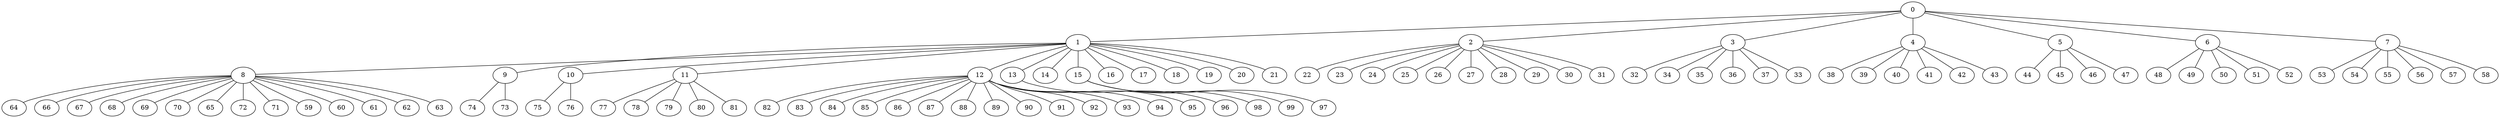 
graph graphname {
    0 -- 1
0 -- 2
0 -- 3
0 -- 4
0 -- 5
0 -- 6
0 -- 7
1 -- 8
1 -- 9
1 -- 10
1 -- 11
1 -- 12
1 -- 13
1 -- 14
1 -- 15
1 -- 16
1 -- 17
1 -- 18
1 -- 19
1 -- 20
1 -- 21
2 -- 22
2 -- 23
2 -- 24
2 -- 25
2 -- 26
2 -- 27
2 -- 28
2 -- 29
2 -- 30
2 -- 31
3 -- 32
3 -- 34
3 -- 35
3 -- 36
3 -- 37
3 -- 33
4 -- 38
4 -- 39
4 -- 40
4 -- 41
4 -- 42
4 -- 43
5 -- 44
5 -- 45
5 -- 46
5 -- 47
6 -- 48
6 -- 49
6 -- 50
6 -- 51
6 -- 52
7 -- 53
7 -- 54
7 -- 55
7 -- 56
7 -- 57
7 -- 58
8 -- 64
8 -- 66
8 -- 67
8 -- 68
8 -- 69
8 -- 70
8 -- 65
8 -- 72
8 -- 71
8 -- 59
8 -- 60
8 -- 61
8 -- 62
8 -- 63
9 -- 74
9 -- 73
10 -- 75
10 -- 76
11 -- 77
11 -- 78
11 -- 79
11 -- 80
11 -- 81
12 -- 82
12 -- 83
12 -- 84
12 -- 85
12 -- 86
12 -- 87
12 -- 88
12 -- 89
12 -- 90
12 -- 91
12 -- 92
12 -- 93
12 -- 94
12 -- 95
13 -- 96
15 -- 98
15 -- 99
15 -- 97

}
